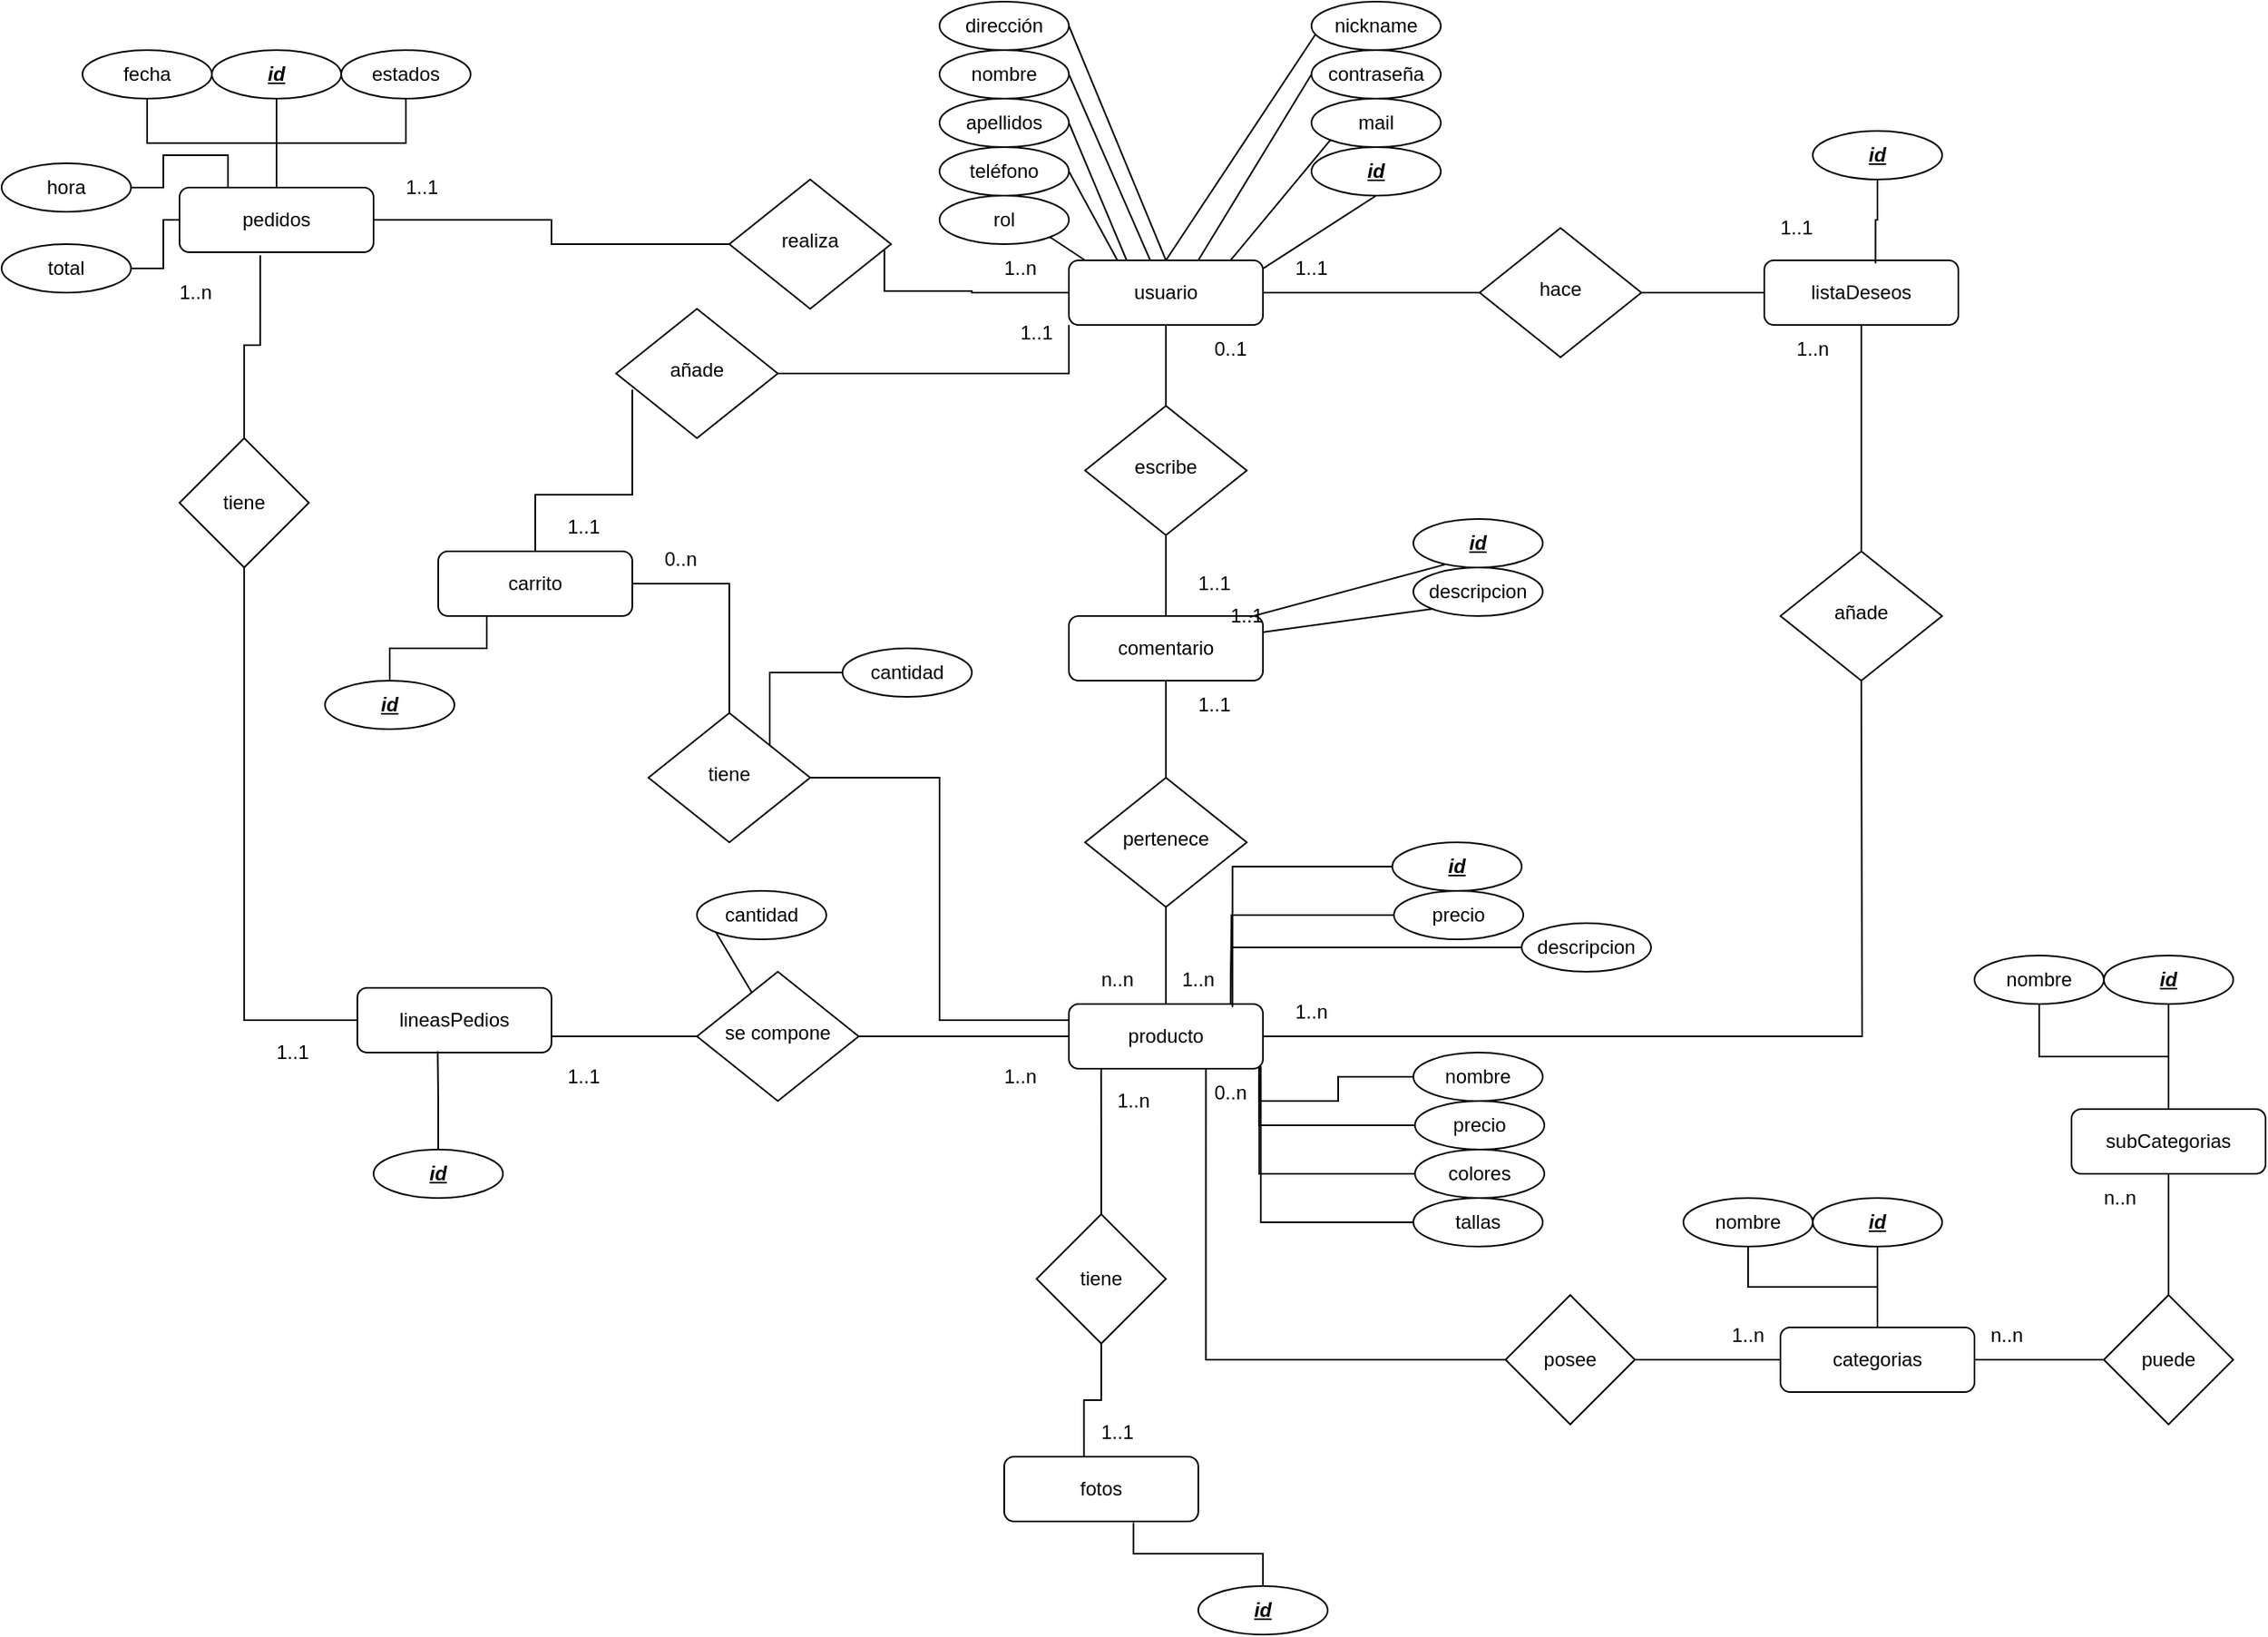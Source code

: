 <mxfile version="20.5.1" type="google"><diagram id="C5RBs43oDa-KdzZeNtuy" name="Page-1"><mxGraphModel grid="1" page="1" gridSize="10" guides="1" tooltips="1" connect="1" arrows="1" fold="1" pageScale="1" pageWidth="827" pageHeight="1169" math="0" shadow="0"><root><mxCell id="WIyWlLk6GJQsqaUBKTNV-0"/><mxCell id="WIyWlLk6GJQsqaUBKTNV-1" parent="WIyWlLk6GJQsqaUBKTNV-0"/><mxCell id="WIyWlLk6GJQsqaUBKTNV-2" value="" style="rounded=0;html=1;jettySize=auto;orthogonalLoop=1;fontSize=11;endArrow=none;endFill=0;endSize=8;strokeWidth=1;shadow=0;labelBackgroundColor=none;edgeStyle=orthogonalEdgeStyle;" edge="1" parent="WIyWlLk6GJQsqaUBKTNV-1" source="WIyWlLk6GJQsqaUBKTNV-3" target="WIyWlLk6GJQsqaUBKTNV-6"><mxGeometry relative="1" as="geometry"/></mxCell><mxCell id="9DRatEsN2SM0VxckaxSw-26" style="edgeStyle=orthogonalEdgeStyle;rounded=0;orthogonalLoop=1;jettySize=auto;html=1;entryX=0.959;entryY=0.486;entryDx=0;entryDy=0;entryPerimeter=0;endArrow=none;endFill=0;" edge="1" parent="WIyWlLk6GJQsqaUBKTNV-1" source="WIyWlLk6GJQsqaUBKTNV-3" target="9DRatEsN2SM0VxckaxSw-24"><mxGeometry relative="1" as="geometry"><Array as="points"><mxPoint x="100" y="100"/><mxPoint x="100" y="99"/></Array></mxGeometry></mxCell><mxCell id="9DRatEsN2SM0VxckaxSw-28" style="edgeStyle=orthogonalEdgeStyle;rounded=0;orthogonalLoop=1;jettySize=auto;html=1;entryX=0;entryY=0.5;entryDx=0;entryDy=0;endArrow=none;endFill=0;" edge="1" parent="WIyWlLk6GJQsqaUBKTNV-1" source="WIyWlLk6GJQsqaUBKTNV-3" target="9DRatEsN2SM0VxckaxSw-27"><mxGeometry relative="1" as="geometry"/></mxCell><mxCell id="WIyWlLk6GJQsqaUBKTNV-3" value="usuario" style="rounded=1;whiteSpace=wrap;html=1;fontSize=12;glass=0;strokeWidth=1;shadow=0;" vertex="1" parent="WIyWlLk6GJQsqaUBKTNV-1"><mxGeometry x="160" y="80" width="120" height="40" as="geometry"/></mxCell><mxCell id="WIyWlLk6GJQsqaUBKTNV-5" value="" style="edgeStyle=orthogonalEdgeStyle;rounded=0;html=1;jettySize=auto;orthogonalLoop=1;fontSize=11;endArrow=none;endFill=0;endSize=8;strokeWidth=1;shadow=0;labelBackgroundColor=none;" edge="1" parent="WIyWlLk6GJQsqaUBKTNV-1" source="WIyWlLk6GJQsqaUBKTNV-6" target="WIyWlLk6GJQsqaUBKTNV-7"><mxGeometry y="10" relative="1" as="geometry"><mxPoint as="offset"/></mxGeometry></mxCell><mxCell id="WIyWlLk6GJQsqaUBKTNV-6" value="escribe" style="rhombus;whiteSpace=wrap;html=1;shadow=0;fontFamily=Helvetica;fontSize=12;align=center;strokeWidth=1;spacing=6;spacingTop=-4;" vertex="1" parent="WIyWlLk6GJQsqaUBKTNV-1"><mxGeometry x="170" y="170" width="100" height="80" as="geometry"/></mxCell><mxCell id="WIyWlLk6GJQsqaUBKTNV-7" value="comentario" style="rounded=1;whiteSpace=wrap;html=1;fontSize=12;glass=0;strokeWidth=1;shadow=0;" vertex="1" parent="WIyWlLk6GJQsqaUBKTNV-1"><mxGeometry x="160" y="300" width="120" height="40" as="geometry"/></mxCell><mxCell id="9DRatEsN2SM0VxckaxSw-39" style="edgeStyle=orthogonalEdgeStyle;rounded=0;orthogonalLoop=1;jettySize=auto;html=1;endArrow=none;endFill=0;" edge="1" parent="WIyWlLk6GJQsqaUBKTNV-1" source="WIyWlLk6GJQsqaUBKTNV-11"><mxGeometry relative="1" as="geometry"><mxPoint x="650" y="340" as="targetPoint"/></mxGeometry></mxCell><mxCell id="WIyWlLk6GJQsqaUBKTNV-11" value="producto" style="rounded=1;whiteSpace=wrap;html=1;fontSize=12;glass=0;strokeWidth=1;shadow=0;" vertex="1" parent="WIyWlLk6GJQsqaUBKTNV-1"><mxGeometry x="160" y="540" width="120" height="40" as="geometry"/></mxCell><mxCell id="9DRatEsN2SM0VxckaxSw-0" value="nombre" style="ellipse;whiteSpace=wrap;html=1;" vertex="1" parent="WIyWlLk6GJQsqaUBKTNV-1"><mxGeometry x="80" y="-50" width="80" height="30" as="geometry"/></mxCell><mxCell id="9DRatEsN2SM0VxckaxSw-1" value="teléfono&lt;span style=&quot;color: rgba(0, 0, 0, 0); font-family: monospace; font-size: 0px; text-align: start;&quot;&gt;%3CmxGraphModel%3E%3Croot%3E%3CmxCell%20id%3D%220%22%2F%3E%3CmxCell%20id%3D%221%22%20parent%3D%220%22%2F%3E%3CmxCell%20id%3D%222%22%20value%3D%22nombre%22%20style%3D%22ellipse%3BwhiteSpace%3Dwrap%3Bhtml%3D1%3B%22%20vertex%3D%221%22%20parent%3D%221%22%3E%3CmxGeometry%20x%3D%22310%22%20y%3D%2240%22%20width%3D%2280%22%20height%3D%2230%22%20as%3D%22geometry%22%2F%3E%3C%2FmxCell%3E%3C%2Froot%3E%3C%2FmxGraphModel%3E&lt;/span&gt;" style="ellipse;whiteSpace=wrap;html=1;" vertex="1" parent="WIyWlLk6GJQsqaUBKTNV-1"><mxGeometry x="80" y="10" width="80" height="30" as="geometry"/></mxCell><mxCell id="9DRatEsN2SM0VxckaxSw-2" value="dirección" style="ellipse;whiteSpace=wrap;html=1;" vertex="1" parent="WIyWlLk6GJQsqaUBKTNV-1"><mxGeometry x="80" y="-80" width="80" height="30" as="geometry"/></mxCell><mxCell id="9DRatEsN2SM0VxckaxSw-3" value="mail" style="ellipse;whiteSpace=wrap;html=1;" vertex="1" parent="WIyWlLk6GJQsqaUBKTNV-1"><mxGeometry x="310" y="-20" width="80" height="30" as="geometry"/></mxCell><mxCell id="9DRatEsN2SM0VxckaxSw-4" value="contraseña" style="ellipse;whiteSpace=wrap;html=1;" vertex="1" parent="WIyWlLk6GJQsqaUBKTNV-1"><mxGeometry x="310" y="-50" width="80" height="30" as="geometry"/></mxCell><mxCell id="9DRatEsN2SM0VxckaxSw-5" value="nickname" style="ellipse;whiteSpace=wrap;html=1;" vertex="1" parent="WIyWlLk6GJQsqaUBKTNV-1"><mxGeometry x="310" y="-80" width="80" height="30" as="geometry"/></mxCell><mxCell id="9DRatEsN2SM0VxckaxSw-6" value="apellidos" style="ellipse;whiteSpace=wrap;html=1;" vertex="1" parent="WIyWlLk6GJQsqaUBKTNV-1"><mxGeometry x="80" y="-20" width="80" height="30" as="geometry"/></mxCell><mxCell id="9DRatEsN2SM0VxckaxSw-8" value="" style="endArrow=none;html=1;rounded=0;exitX=0.5;exitY=0;exitDx=0;exitDy=0;entryX=0.031;entryY=0.675;entryDx=0;entryDy=0;entryPerimeter=0;" edge="1" parent="WIyWlLk6GJQsqaUBKTNV-1" source="WIyWlLk6GJQsqaUBKTNV-3" target="9DRatEsN2SM0VxckaxSw-5"><mxGeometry width="50" height="50" relative="1" as="geometry"><mxPoint x="390" y="50" as="sourcePoint"/><mxPoint x="440" as="targetPoint"/></mxGeometry></mxCell><mxCell id="9DRatEsN2SM0VxckaxSw-9" value="" style="endArrow=none;html=1;rounded=0;entryX=0;entryY=0.5;entryDx=0;entryDy=0;" edge="1" parent="WIyWlLk6GJQsqaUBKTNV-1" target="9DRatEsN2SM0VxckaxSw-4"><mxGeometry width="50" height="50" relative="1" as="geometry"><mxPoint x="240" y="80" as="sourcePoint"/><mxPoint x="230" y="-60" as="targetPoint"/></mxGeometry></mxCell><mxCell id="9DRatEsN2SM0VxckaxSw-10" value="" style="endArrow=none;html=1;rounded=0;entryX=0;entryY=1;entryDx=0;entryDy=0;exitX=0.833;exitY=0;exitDx=0;exitDy=0;exitPerimeter=0;" edge="1" parent="WIyWlLk6GJQsqaUBKTNV-1" source="WIyWlLk6GJQsqaUBKTNV-3" target="9DRatEsN2SM0VxckaxSw-3"><mxGeometry width="50" height="50" relative="1" as="geometry"><mxPoint x="320" y="80" as="sourcePoint"/><mxPoint x="320.48" y="-19.42" as="targetPoint"/></mxGeometry></mxCell><mxCell id="9DRatEsN2SM0VxckaxSw-11" value="" style="endArrow=none;html=1;rounded=0;exitX=0.5;exitY=0;exitDx=0;exitDy=0;entryX=1;entryY=0.5;entryDx=0;entryDy=0;" edge="1" parent="WIyWlLk6GJQsqaUBKTNV-1" source="WIyWlLk6GJQsqaUBKTNV-3" target="9DRatEsN2SM0VxckaxSw-2"><mxGeometry width="50" height="50" relative="1" as="geometry"><mxPoint x="390" y="50" as="sourcePoint"/><mxPoint x="200" y="-60" as="targetPoint"/></mxGeometry></mxCell><mxCell id="9DRatEsN2SM0VxckaxSw-12" value="" style="endArrow=none;html=1;rounded=0;exitX=0.42;exitY=0.006;exitDx=0;exitDy=0;exitPerimeter=0;entryX=1;entryY=0.5;entryDx=0;entryDy=0;" edge="1" parent="WIyWlLk6GJQsqaUBKTNV-1" source="WIyWlLk6GJQsqaUBKTNV-3" target="9DRatEsN2SM0VxckaxSw-0"><mxGeometry width="50" height="50" relative="1" as="geometry"><mxPoint x="390" y="50" as="sourcePoint"/><mxPoint x="200" y="-10" as="targetPoint"/></mxGeometry></mxCell><mxCell id="9DRatEsN2SM0VxckaxSw-13" value="" style="endArrow=none;html=1;rounded=0;entryX=1;entryY=0.5;entryDx=0;entryDy=0;exitX=0.298;exitY=0.003;exitDx=0;exitDy=0;exitPerimeter=0;" edge="1" parent="WIyWlLk6GJQsqaUBKTNV-1" source="WIyWlLk6GJQsqaUBKTNV-3" target="9DRatEsN2SM0VxckaxSw-6"><mxGeometry width="50" height="50" relative="1" as="geometry"><mxPoint x="190" y="80" as="sourcePoint"/><mxPoint x="440" as="targetPoint"/></mxGeometry></mxCell><mxCell id="9DRatEsN2SM0VxckaxSw-14" value="" style="endArrow=none;html=1;rounded=0;exitX=0.25;exitY=0;exitDx=0;exitDy=0;entryX=1;entryY=0.5;entryDx=0;entryDy=0;" edge="1" parent="WIyWlLk6GJQsqaUBKTNV-1" source="WIyWlLk6GJQsqaUBKTNV-3" target="9DRatEsN2SM0VxckaxSw-1"><mxGeometry width="50" height="50" relative="1" as="geometry"><mxPoint x="390" y="50" as="sourcePoint"/><mxPoint x="440" as="targetPoint"/></mxGeometry></mxCell><mxCell id="9DRatEsN2SM0VxckaxSw-15" value="&lt;b&gt;&lt;i&gt;&lt;u&gt;id&lt;/u&gt;&lt;/i&gt;&lt;/b&gt;" style="ellipse;whiteSpace=wrap;html=1;" vertex="1" parent="WIyWlLk6GJQsqaUBKTNV-1"><mxGeometry x="310" y="10" width="80" height="30" as="geometry"/></mxCell><mxCell id="9DRatEsN2SM0VxckaxSw-16" value="rol" style="ellipse;whiteSpace=wrap;html=1;" vertex="1" parent="WIyWlLk6GJQsqaUBKTNV-1"><mxGeometry x="80" y="40" width="80" height="30" as="geometry"/></mxCell><mxCell id="9DRatEsN2SM0VxckaxSw-17" value="" style="endArrow=none;html=1;rounded=0;entryX=0.5;entryY=1;entryDx=0;entryDy=0;exitX=1.001;exitY=0.127;exitDx=0;exitDy=0;exitPerimeter=0;" edge="1" parent="WIyWlLk6GJQsqaUBKTNV-1" source="WIyWlLk6GJQsqaUBKTNV-3" target="9DRatEsN2SM0VxckaxSw-15"><mxGeometry width="50" height="50" relative="1" as="geometry"><mxPoint x="320" y="150" as="sourcePoint"/><mxPoint x="370" y="100" as="targetPoint"/></mxGeometry></mxCell><mxCell id="9DRatEsN2SM0VxckaxSw-18" value="" style="endArrow=none;html=1;rounded=0;entryX=1;entryY=1;entryDx=0;entryDy=0;" edge="1" parent="WIyWlLk6GJQsqaUBKTNV-1" target="9DRatEsN2SM0VxckaxSw-16"><mxGeometry width="50" height="50" relative="1" as="geometry"><mxPoint x="170" y="80" as="sourcePoint"/><mxPoint x="370" y="100" as="targetPoint"/></mxGeometry></mxCell><mxCell id="9DRatEsN2SM0VxckaxSw-20" value="&lt;b&gt;&lt;i&gt;&lt;u&gt;id&lt;/u&gt;&lt;/i&gt;&lt;/b&gt;" style="ellipse;whiteSpace=wrap;html=1;" vertex="1" parent="WIyWlLk6GJQsqaUBKTNV-1"><mxGeometry x="373" y="240" width="80" height="30" as="geometry"/></mxCell><mxCell id="9DRatEsN2SM0VxckaxSw-21" value="" style="endArrow=none;html=1;rounded=0;entryX=0.243;entryY=0.939;entryDx=0;entryDy=0;entryPerimeter=0;exitX=0.932;exitY=0.015;exitDx=0;exitDy=0;exitPerimeter=0;" edge="1" parent="WIyWlLk6GJQsqaUBKTNV-1" source="WIyWlLk6GJQsqaUBKTNV-7" target="9DRatEsN2SM0VxckaxSw-20"><mxGeometry width="50" height="50" relative="1" as="geometry"><mxPoint x="440" y="170" as="sourcePoint"/><mxPoint x="360" y="50.0" as="targetPoint"/></mxGeometry></mxCell><mxCell id="9DRatEsN2SM0VxckaxSw-22" value="descripcion" style="ellipse;whiteSpace=wrap;html=1;" vertex="1" parent="WIyWlLk6GJQsqaUBKTNV-1"><mxGeometry x="373" y="270" width="80" height="30" as="geometry"/></mxCell><mxCell id="9DRatEsN2SM0VxckaxSw-23" value="" style="endArrow=none;html=1;rounded=0;entryX=0;entryY=1;entryDx=0;entryDy=0;exitX=1;exitY=0.25;exitDx=0;exitDy=0;" edge="1" parent="WIyWlLk6GJQsqaUBKTNV-1" source="WIyWlLk6GJQsqaUBKTNV-7" target="9DRatEsN2SM0VxckaxSw-22"><mxGeometry width="50" height="50" relative="1" as="geometry"><mxPoint x="443.88" y="201.28" as="sourcePoint"/><mxPoint x="529.44" y="148.17" as="targetPoint"/></mxGeometry></mxCell><mxCell id="9DRatEsN2SM0VxckaxSw-32" style="edgeStyle=orthogonalEdgeStyle;rounded=0;orthogonalLoop=1;jettySize=auto;html=1;endArrow=none;endFill=0;" edge="1" parent="WIyWlLk6GJQsqaUBKTNV-1" source="9DRatEsN2SM0VxckaxSw-24" target="9DRatEsN2SM0VxckaxSw-31"><mxGeometry relative="1" as="geometry"/></mxCell><mxCell id="9DRatEsN2SM0VxckaxSw-24" value="realiza" style="rhombus;whiteSpace=wrap;html=1;shadow=0;fontFamily=Helvetica;fontSize=12;align=center;strokeWidth=1;spacing=6;spacingTop=-4;" vertex="1" parent="WIyWlLk6GJQsqaUBKTNV-1"><mxGeometry x="-50" y="30" width="100" height="80" as="geometry"/></mxCell><mxCell id="9DRatEsN2SM0VxckaxSw-27" value="hace" style="rhombus;whiteSpace=wrap;html=1;shadow=0;fontFamily=Helvetica;fontSize=12;align=center;strokeWidth=1;spacing=6;spacingTop=-4;" vertex="1" parent="WIyWlLk6GJQsqaUBKTNV-1"><mxGeometry x="414" y="60" width="100" height="80" as="geometry"/></mxCell><mxCell id="9DRatEsN2SM0VxckaxSw-30" style="edgeStyle=orthogonalEdgeStyle;rounded=0;orthogonalLoop=1;jettySize=auto;html=1;entryX=1;entryY=0.5;entryDx=0;entryDy=0;endArrow=none;endFill=0;" edge="1" parent="WIyWlLk6GJQsqaUBKTNV-1" source="9DRatEsN2SM0VxckaxSw-29" target="9DRatEsN2SM0VxckaxSw-27"><mxGeometry relative="1" as="geometry"/></mxCell><mxCell id="9DRatEsN2SM0VxckaxSw-29" value="listaDeseos" style="rounded=1;whiteSpace=wrap;html=1;fontSize=12;glass=0;strokeWidth=1;shadow=0;" vertex="1" parent="WIyWlLk6GJQsqaUBKTNV-1"><mxGeometry x="590" y="80" width="120" height="40" as="geometry"/></mxCell><mxCell id="9DRatEsN2SM0VxckaxSw-31" value="pedidos" style="rounded=1;whiteSpace=wrap;html=1;fontSize=12;glass=0;strokeWidth=1;shadow=0;" vertex="1" parent="WIyWlLk6GJQsqaUBKTNV-1"><mxGeometry x="-390" y="35" width="120" height="40" as="geometry"/></mxCell><mxCell id="9DRatEsN2SM0VxckaxSw-35" style="edgeStyle=orthogonalEdgeStyle;rounded=0;orthogonalLoop=1;jettySize=auto;html=1;endArrow=none;endFill=0;" edge="1" parent="WIyWlLk6GJQsqaUBKTNV-1" source="9DRatEsN2SM0VxckaxSw-33" target="9DRatEsN2SM0VxckaxSw-36"><mxGeometry relative="1" as="geometry"><mxPoint x="-220" y="330.0" as="targetPoint"/></mxGeometry></mxCell><mxCell id="9DRatEsN2SM0VxckaxSw-43" style="edgeStyle=orthogonalEdgeStyle;rounded=0;orthogonalLoop=1;jettySize=auto;html=1;endArrow=none;endFill=0;" edge="1" parent="WIyWlLk6GJQsqaUBKTNV-1"><mxGeometry relative="1" as="geometry"><mxPoint x="-160" y="560" as="sourcePoint"/><mxPoint x="-40" y="560" as="targetPoint"/></mxGeometry></mxCell><mxCell id="9DRatEsN2SM0VxckaxSw-33" value="lineasPedios" style="rounded=1;whiteSpace=wrap;html=1;fontSize=12;glass=0;strokeWidth=1;shadow=0;" vertex="1" parent="WIyWlLk6GJQsqaUBKTNV-1"><mxGeometry x="-280" y="530" width="120" height="40" as="geometry"/></mxCell><mxCell id="9DRatEsN2SM0VxckaxSw-37" style="edgeStyle=orthogonalEdgeStyle;rounded=0;orthogonalLoop=1;jettySize=auto;html=1;entryX=0.416;entryY=1.047;entryDx=0;entryDy=0;entryPerimeter=0;endArrow=none;endFill=0;" edge="1" parent="WIyWlLk6GJQsqaUBKTNV-1" source="9DRatEsN2SM0VxckaxSw-36" target="9DRatEsN2SM0VxckaxSw-31"><mxGeometry relative="1" as="geometry"/></mxCell><mxCell id="9DRatEsN2SM0VxckaxSw-36" value="tiene" style="rhombus;whiteSpace=wrap;html=1;" vertex="1" parent="WIyWlLk6GJQsqaUBKTNV-1"><mxGeometry x="-390" y="190" width="80" height="80" as="geometry"/></mxCell><mxCell id="9DRatEsN2SM0VxckaxSw-41" style="edgeStyle=orthogonalEdgeStyle;rounded=0;orthogonalLoop=1;jettySize=auto;html=1;entryX=0.5;entryY=1;entryDx=0;entryDy=0;endArrow=none;endFill=0;" edge="1" parent="WIyWlLk6GJQsqaUBKTNV-1" source="9DRatEsN2SM0VxckaxSw-40" target="9DRatEsN2SM0VxckaxSw-29"><mxGeometry relative="1" as="geometry"/></mxCell><mxCell id="9DRatEsN2SM0VxckaxSw-40" value="añade" style="rhombus;whiteSpace=wrap;html=1;shadow=0;fontFamily=Helvetica;fontSize=12;align=center;strokeWidth=1;spacing=6;spacingTop=-4;" vertex="1" parent="WIyWlLk6GJQsqaUBKTNV-1"><mxGeometry x="600" y="260" width="100" height="80" as="geometry"/></mxCell><mxCell id="9DRatEsN2SM0VxckaxSw-45" style="edgeStyle=orthogonalEdgeStyle;rounded=0;orthogonalLoop=1;jettySize=auto;html=1;entryX=0;entryY=0.5;entryDx=0;entryDy=0;endArrow=none;endFill=0;" edge="1" parent="WIyWlLk6GJQsqaUBKTNV-1" source="9DRatEsN2SM0VxckaxSw-44" target="WIyWlLk6GJQsqaUBKTNV-11"><mxGeometry relative="1" as="geometry"/></mxCell><mxCell id="9DRatEsN2SM0VxckaxSw-44" value="se compone" style="rhombus;whiteSpace=wrap;html=1;shadow=0;fontFamily=Helvetica;fontSize=12;align=center;strokeWidth=1;spacing=6;spacingTop=-4;" vertex="1" parent="WIyWlLk6GJQsqaUBKTNV-1"><mxGeometry x="-70" y="520" width="100" height="80" as="geometry"/></mxCell><mxCell id="9DRatEsN2SM0VxckaxSw-48" value="cantidad" style="ellipse;whiteSpace=wrap;html=1;" vertex="1" parent="WIyWlLk6GJQsqaUBKTNV-1"><mxGeometry x="-70" y="470" width="80" height="30" as="geometry"/></mxCell><mxCell id="9DRatEsN2SM0VxckaxSw-49" value="" style="endArrow=none;html=1;rounded=0;entryX=0;entryY=1;entryDx=0;entryDy=0;" edge="1" parent="WIyWlLk6GJQsqaUBKTNV-1" source="9DRatEsN2SM0VxckaxSw-44" target="9DRatEsN2SM0VxckaxSw-48"><mxGeometry width="50" height="50" relative="1" as="geometry"><mxPoint x="230.0" y="90" as="sourcePoint"/><mxPoint x="322.48" y="-49.75" as="targetPoint"/></mxGeometry></mxCell><mxCell id="9DRatEsN2SM0VxckaxSw-50" value="fotos" style="rounded=1;whiteSpace=wrap;html=1;fontSize=12;glass=0;strokeWidth=1;shadow=0;" vertex="1" parent="WIyWlLk6GJQsqaUBKTNV-1"><mxGeometry x="120" y="820" width="120" height="40" as="geometry"/></mxCell><mxCell id="9DRatEsN2SM0VxckaxSw-52" style="edgeStyle=orthogonalEdgeStyle;rounded=0;orthogonalLoop=1;jettySize=auto;html=1;entryX=0.166;entryY=1;entryDx=0;entryDy=0;entryPerimeter=0;endArrow=none;endFill=0;" edge="1" parent="WIyWlLk6GJQsqaUBKTNV-1" source="9DRatEsN2SM0VxckaxSw-51" target="WIyWlLk6GJQsqaUBKTNV-11"><mxGeometry relative="1" as="geometry"/></mxCell><mxCell id="9DRatEsN2SM0VxckaxSw-53" style="edgeStyle=orthogonalEdgeStyle;rounded=0;orthogonalLoop=1;jettySize=auto;html=1;entryX=0.411;entryY=0.003;entryDx=0;entryDy=0;entryPerimeter=0;endArrow=none;endFill=0;" edge="1" parent="WIyWlLk6GJQsqaUBKTNV-1" source="9DRatEsN2SM0VxckaxSw-51" target="9DRatEsN2SM0VxckaxSw-50"><mxGeometry relative="1" as="geometry"/></mxCell><mxCell id="9DRatEsN2SM0VxckaxSw-51" value="tiene" style="rhombus;whiteSpace=wrap;html=1;" vertex="1" parent="WIyWlLk6GJQsqaUBKTNV-1"><mxGeometry x="140" y="670" width="80" height="80" as="geometry"/></mxCell><mxCell id="9DRatEsN2SM0VxckaxSw-88" style="edgeStyle=orthogonalEdgeStyle;rounded=0;orthogonalLoop=1;jettySize=auto;html=1;entryX=0.981;entryY=0.979;entryDx=0;entryDy=0;endArrow=none;endFill=0;entryPerimeter=0;" edge="1" parent="WIyWlLk6GJQsqaUBKTNV-1" source="9DRatEsN2SM0VxckaxSw-56" target="WIyWlLk6GJQsqaUBKTNV-11"><mxGeometry relative="1" as="geometry"/></mxCell><mxCell id="9DRatEsN2SM0VxckaxSw-56" value="nombre" style="ellipse;whiteSpace=wrap;html=1;" vertex="1" parent="WIyWlLk6GJQsqaUBKTNV-1"><mxGeometry x="373" y="570" width="80" height="30" as="geometry"/></mxCell><mxCell id="9DRatEsN2SM0VxckaxSw-90" style="edgeStyle=orthogonalEdgeStyle;rounded=0;orthogonalLoop=1;jettySize=auto;html=1;endArrow=none;endFill=0;entryX=0.981;entryY=0.979;entryDx=0;entryDy=0;entryPerimeter=0;" edge="1" parent="WIyWlLk6GJQsqaUBKTNV-1" source="9DRatEsN2SM0VxckaxSw-57" target="WIyWlLk6GJQsqaUBKTNV-11"><mxGeometry relative="1" as="geometry"><mxPoint x="260" y="580" as="targetPoint"/></mxGeometry></mxCell><mxCell id="9DRatEsN2SM0VxckaxSw-57" value="precio" style="ellipse;whiteSpace=wrap;html=1;" vertex="1" parent="WIyWlLk6GJQsqaUBKTNV-1"><mxGeometry x="374" y="600" width="80" height="30" as="geometry"/></mxCell><mxCell id="9DRatEsN2SM0VxckaxSw-85" style="edgeStyle=orthogonalEdgeStyle;rounded=0;orthogonalLoop=1;jettySize=auto;html=1;entryX=0.843;entryY=0.047;entryDx=0;entryDy=0;entryPerimeter=0;endArrow=none;endFill=0;" edge="1" parent="WIyWlLk6GJQsqaUBKTNV-1" source="9DRatEsN2SM0VxckaxSw-59" target="WIyWlLk6GJQsqaUBKTNV-11"><mxGeometry relative="1" as="geometry"/></mxCell><mxCell id="9DRatEsN2SM0VxckaxSw-59" value="&lt;b&gt;&lt;i&gt;&lt;u&gt;id&lt;/u&gt;&lt;/i&gt;&lt;/b&gt;" style="ellipse;whiteSpace=wrap;html=1;" vertex="1" parent="WIyWlLk6GJQsqaUBKTNV-1"><mxGeometry x="360" y="440" width="80" height="30" as="geometry"/></mxCell><mxCell id="9DRatEsN2SM0VxckaxSw-87" style="edgeStyle=orthogonalEdgeStyle;rounded=0;orthogonalLoop=1;jettySize=auto;html=1;endArrow=none;endFill=0;" edge="1" parent="WIyWlLk6GJQsqaUBKTNV-1" source="9DRatEsN2SM0VxckaxSw-60"><mxGeometry relative="1" as="geometry"><mxPoint x="260" y="540" as="targetPoint"/></mxGeometry></mxCell><mxCell id="9DRatEsN2SM0VxckaxSw-60" value="precio" style="ellipse;whiteSpace=wrap;html=1;" vertex="1" parent="WIyWlLk6GJQsqaUBKTNV-1"><mxGeometry x="361" y="470" width="80" height="30" as="geometry"/></mxCell><mxCell id="9DRatEsN2SM0VxckaxSw-65" style="edgeStyle=orthogonalEdgeStyle;rounded=0;orthogonalLoop=1;jettySize=auto;html=1;endArrow=none;endFill=0;" edge="1" parent="WIyWlLk6GJQsqaUBKTNV-1" source="9DRatEsN2SM0VxckaxSw-63"><mxGeometry relative="1" as="geometry"><mxPoint x="219.941" y="379.953" as="targetPoint"/></mxGeometry></mxCell><mxCell id="9DRatEsN2SM0VxckaxSw-66" style="edgeStyle=orthogonalEdgeStyle;rounded=0;orthogonalLoop=1;jettySize=auto;html=1;entryX=0.5;entryY=1;entryDx=0;entryDy=0;endArrow=none;endFill=0;" edge="1" parent="WIyWlLk6GJQsqaUBKTNV-1" source="9DRatEsN2SM0VxckaxSw-63" target="WIyWlLk6GJQsqaUBKTNV-7"><mxGeometry relative="1" as="geometry"/></mxCell><mxCell id="9DRatEsN2SM0VxckaxSw-67" style="edgeStyle=orthogonalEdgeStyle;rounded=0;orthogonalLoop=1;jettySize=auto;html=1;entryX=0.5;entryY=0;entryDx=0;entryDy=0;endArrow=none;endFill=0;" edge="1" parent="WIyWlLk6GJQsqaUBKTNV-1" source="9DRatEsN2SM0VxckaxSw-63" target="WIyWlLk6GJQsqaUBKTNV-11"><mxGeometry relative="1" as="geometry"/></mxCell><mxCell id="9DRatEsN2SM0VxckaxSw-63" value="pertenece" style="rhombus;whiteSpace=wrap;html=1;shadow=0;fontFamily=Helvetica;fontSize=12;align=center;strokeWidth=1;spacing=6;spacingTop=-4;" vertex="1" parent="WIyWlLk6GJQsqaUBKTNV-1"><mxGeometry x="170" y="400" width="100" height="80" as="geometry"/></mxCell><mxCell id="9DRatEsN2SM0VxckaxSw-75" style="edgeStyle=orthogonalEdgeStyle;rounded=0;orthogonalLoop=1;jettySize=auto;html=1;endArrow=none;endFill=0;entryX=0.706;entryY=0.996;entryDx=0;entryDy=0;entryPerimeter=0;" edge="1" parent="WIyWlLk6GJQsqaUBKTNV-1" source="9DRatEsN2SM0VxckaxSw-72" target="WIyWlLk6GJQsqaUBKTNV-11"><mxGeometry relative="1" as="geometry"><mxPoint x="310" y="590" as="targetPoint"/></mxGeometry></mxCell><mxCell id="9DRatEsN2SM0VxckaxSw-76" style="edgeStyle=orthogonalEdgeStyle;rounded=0;orthogonalLoop=1;jettySize=auto;html=1;entryX=0;entryY=0.5;entryDx=0;entryDy=0;endArrow=none;endFill=0;" edge="1" parent="WIyWlLk6GJQsqaUBKTNV-1" source="9DRatEsN2SM0VxckaxSw-72" target="9DRatEsN2SM0VxckaxSw-74"><mxGeometry relative="1" as="geometry"/></mxCell><mxCell id="9DRatEsN2SM0VxckaxSw-72" value="posee" style="rhombus;whiteSpace=wrap;html=1;" vertex="1" parent="WIyWlLk6GJQsqaUBKTNV-1"><mxGeometry x="430" y="720" width="80" height="80" as="geometry"/></mxCell><mxCell id="9DRatEsN2SM0VxckaxSw-78" style="edgeStyle=orthogonalEdgeStyle;rounded=0;orthogonalLoop=1;jettySize=auto;html=1;endArrow=none;endFill=0;" edge="1" parent="WIyWlLk6GJQsqaUBKTNV-1" source="9DRatEsN2SM0VxckaxSw-74" target="9DRatEsN2SM0VxckaxSw-81"><mxGeometry relative="1" as="geometry"><mxPoint x="879.941" y="900" as="targetPoint"/></mxGeometry></mxCell><mxCell id="9DRatEsN2SM0VxckaxSw-74" value="categorias" style="rounded=1;whiteSpace=wrap;html=1;fontSize=12;glass=0;strokeWidth=1;shadow=0;" vertex="1" parent="WIyWlLk6GJQsqaUBKTNV-1"><mxGeometry x="600" y="740" width="120" height="40" as="geometry"/></mxCell><mxCell id="9DRatEsN2SM0VxckaxSw-84" style="edgeStyle=orthogonalEdgeStyle;rounded=0;orthogonalLoop=1;jettySize=auto;html=1;endArrow=none;endFill=0;" edge="1" parent="WIyWlLk6GJQsqaUBKTNV-1" source="9DRatEsN2SM0VxckaxSw-81" target="9DRatEsN2SM0VxckaxSw-83"><mxGeometry relative="1" as="geometry"/></mxCell><mxCell id="9DRatEsN2SM0VxckaxSw-81" value="puede" style="rhombus;whiteSpace=wrap;html=1;" vertex="1" parent="WIyWlLk6GJQsqaUBKTNV-1"><mxGeometry x="800" y="720" width="80" height="80" as="geometry"/></mxCell><mxCell id="9DRatEsN2SM0VxckaxSw-83" value="subCategorias" style="rounded=1;whiteSpace=wrap;html=1;fontSize=12;glass=0;strokeWidth=1;shadow=0;" vertex="1" parent="WIyWlLk6GJQsqaUBKTNV-1"><mxGeometry x="780" y="605" width="120" height="40" as="geometry"/></mxCell><mxCell id="9DRatEsN2SM0VxckaxSw-92" style="edgeStyle=orthogonalEdgeStyle;rounded=0;orthogonalLoop=1;jettySize=auto;html=1;endArrow=none;endFill=0;entryX=0.981;entryY=0.974;entryDx=0;entryDy=0;entryPerimeter=0;" edge="1" parent="WIyWlLk6GJQsqaUBKTNV-1" source="9DRatEsN2SM0VxckaxSw-91" target="WIyWlLk6GJQsqaUBKTNV-11"><mxGeometry relative="1" as="geometry"><mxPoint x="280" y="580" as="targetPoint"/></mxGeometry></mxCell><mxCell id="9DRatEsN2SM0VxckaxSw-91" value="colores" style="ellipse;whiteSpace=wrap;html=1;" vertex="1" parent="WIyWlLk6GJQsqaUBKTNV-1"><mxGeometry x="374" y="630" width="80" height="30" as="geometry"/></mxCell><mxCell id="9DRatEsN2SM0VxckaxSw-96" style="edgeStyle=orthogonalEdgeStyle;rounded=0;orthogonalLoop=1;jettySize=auto;html=1;endArrow=none;endFill=0;entryX=0.989;entryY=0.964;entryDx=0;entryDy=0;entryPerimeter=0;" edge="1" parent="WIyWlLk6GJQsqaUBKTNV-1" source="9DRatEsN2SM0VxckaxSw-94" target="WIyWlLk6GJQsqaUBKTNV-11"><mxGeometry relative="1" as="geometry"><mxPoint x="280" y="580" as="targetPoint"/></mxGeometry></mxCell><mxCell id="9DRatEsN2SM0VxckaxSw-94" value="tallas" style="ellipse;whiteSpace=wrap;html=1;" vertex="1" parent="WIyWlLk6GJQsqaUBKTNV-1"><mxGeometry x="373" y="660" width="80" height="30" as="geometry"/></mxCell><mxCell id="9DRatEsN2SM0VxckaxSw-102" style="edgeStyle=orthogonalEdgeStyle;rounded=0;orthogonalLoop=1;jettySize=auto;html=1;endArrow=none;endFill=0;entryX=0.666;entryY=1.018;entryDx=0;entryDy=0;entryPerimeter=0;" edge="1" parent="WIyWlLk6GJQsqaUBKTNV-1" source="9DRatEsN2SM0VxckaxSw-97" target="9DRatEsN2SM0VxckaxSw-50"><mxGeometry relative="1" as="geometry"><mxPoint x="200.0" y="885" as="targetPoint"/></mxGeometry></mxCell><mxCell id="9DRatEsN2SM0VxckaxSw-97" value="&lt;b&gt;&lt;i&gt;&lt;u&gt;id&lt;/u&gt;&lt;/i&gt;&lt;/b&gt;" style="ellipse;whiteSpace=wrap;html=1;" vertex="1" parent="WIyWlLk6GJQsqaUBKTNV-1"><mxGeometry x="240" y="900" width="80" height="30" as="geometry"/></mxCell><mxCell id="9DRatEsN2SM0VxckaxSw-103" style="edgeStyle=orthogonalEdgeStyle;rounded=0;orthogonalLoop=1;jettySize=auto;html=1;entryX=0.5;entryY=0;entryDx=0;entryDy=0;endArrow=none;endFill=0;" edge="1" parent="WIyWlLk6GJQsqaUBKTNV-1" source="9DRatEsN2SM0VxckaxSw-98" target="9DRatEsN2SM0VxckaxSw-74"><mxGeometry relative="1" as="geometry"/></mxCell><mxCell id="9DRatEsN2SM0VxckaxSw-98" value="&lt;b&gt;&lt;i&gt;&lt;u&gt;id&lt;/u&gt;&lt;/i&gt;&lt;/b&gt;" style="ellipse;whiteSpace=wrap;html=1;" vertex="1" parent="WIyWlLk6GJQsqaUBKTNV-1"><mxGeometry x="620" y="660" width="80" height="30" as="geometry"/></mxCell><mxCell id="9DRatEsN2SM0VxckaxSw-104" style="edgeStyle=orthogonalEdgeStyle;rounded=0;orthogonalLoop=1;jettySize=auto;html=1;entryX=0.5;entryY=0;entryDx=0;entryDy=0;endArrow=none;endFill=0;" edge="1" parent="WIyWlLk6GJQsqaUBKTNV-1" source="9DRatEsN2SM0VxckaxSw-99" target="9DRatEsN2SM0VxckaxSw-83"><mxGeometry relative="1" as="geometry"/></mxCell><mxCell id="9DRatEsN2SM0VxckaxSw-99" value="&lt;b&gt;&lt;i&gt;&lt;u&gt;id&lt;/u&gt;&lt;/i&gt;&lt;/b&gt;" style="ellipse;whiteSpace=wrap;html=1;" vertex="1" parent="WIyWlLk6GJQsqaUBKTNV-1"><mxGeometry x="800" y="510" width="80" height="30" as="geometry"/></mxCell><mxCell id="9DRatEsN2SM0VxckaxSw-105" style="edgeStyle=orthogonalEdgeStyle;rounded=0;orthogonalLoop=1;jettySize=auto;html=1;entryX=0.5;entryY=0;entryDx=0;entryDy=0;endArrow=none;endFill=0;" edge="1" parent="WIyWlLk6GJQsqaUBKTNV-1" source="9DRatEsN2SM0VxckaxSw-100" target="9DRatEsN2SM0VxckaxSw-31"><mxGeometry relative="1" as="geometry"/></mxCell><mxCell id="9DRatEsN2SM0VxckaxSw-100" value="&lt;b&gt;&lt;i&gt;&lt;u&gt;id&lt;/u&gt;&lt;/i&gt;&lt;/b&gt;" style="ellipse;whiteSpace=wrap;html=1;" vertex="1" parent="WIyWlLk6GJQsqaUBKTNV-1"><mxGeometry x="-370" y="-50" width="80" height="30" as="geometry"/></mxCell><mxCell id="9DRatEsN2SM0VxckaxSw-110" style="edgeStyle=orthogonalEdgeStyle;rounded=0;orthogonalLoop=1;jettySize=auto;html=1;endArrow=none;endFill=0;" edge="1" parent="WIyWlLk6GJQsqaUBKTNV-1" source="9DRatEsN2SM0VxckaxSw-108"><mxGeometry relative="1" as="geometry"><mxPoint x="260" y="540" as="targetPoint"/></mxGeometry></mxCell><mxCell id="9DRatEsN2SM0VxckaxSw-108" value="descripcion" style="ellipse;whiteSpace=wrap;html=1;" vertex="1" parent="WIyWlLk6GJQsqaUBKTNV-1"><mxGeometry x="440" y="490" width="80" height="30" as="geometry"/></mxCell><mxCell id="9DRatEsN2SM0VxckaxSw-112" style="edgeStyle=orthogonalEdgeStyle;rounded=0;orthogonalLoop=1;jettySize=auto;html=1;endArrow=none;endFill=0;" edge="1" parent="WIyWlLk6GJQsqaUBKTNV-1" source="9DRatEsN2SM0VxckaxSw-111" target="9DRatEsN2SM0VxckaxSw-74"><mxGeometry relative="1" as="geometry"/></mxCell><mxCell id="9DRatEsN2SM0VxckaxSw-111" value="nombre" style="ellipse;whiteSpace=wrap;html=1;" vertex="1" parent="WIyWlLk6GJQsqaUBKTNV-1"><mxGeometry x="540" y="660" width="80" height="30" as="geometry"/></mxCell><mxCell id="9DRatEsN2SM0VxckaxSw-114" style="edgeStyle=orthogonalEdgeStyle;rounded=0;orthogonalLoop=1;jettySize=auto;html=1;endArrow=none;endFill=0;" edge="1" parent="WIyWlLk6GJQsqaUBKTNV-1" source="9DRatEsN2SM0VxckaxSw-113" target="9DRatEsN2SM0VxckaxSw-83"><mxGeometry relative="1" as="geometry"/></mxCell><mxCell id="9DRatEsN2SM0VxckaxSw-113" value="nombre" style="ellipse;whiteSpace=wrap;html=1;" vertex="1" parent="WIyWlLk6GJQsqaUBKTNV-1"><mxGeometry x="720" y="510" width="80" height="30" as="geometry"/></mxCell><mxCell id="9DRatEsN2SM0VxckaxSw-117" style="edgeStyle=orthogonalEdgeStyle;rounded=0;orthogonalLoop=1;jettySize=auto;html=1;entryX=0.5;entryY=0;entryDx=0;entryDy=0;endArrow=none;endFill=0;" edge="1" parent="WIyWlLk6GJQsqaUBKTNV-1" source="9DRatEsN2SM0VxckaxSw-116" target="9DRatEsN2SM0VxckaxSw-31"><mxGeometry relative="1" as="geometry"/></mxCell><mxCell id="9DRatEsN2SM0VxckaxSw-116" value="fecha" style="ellipse;whiteSpace=wrap;html=1;" vertex="1" parent="WIyWlLk6GJQsqaUBKTNV-1"><mxGeometry x="-450" y="-50" width="80" height="30" as="geometry"/></mxCell><mxCell id="9DRatEsN2SM0VxckaxSw-120" style="edgeStyle=orthogonalEdgeStyle;rounded=0;orthogonalLoop=1;jettySize=auto;html=1;endArrow=none;endFill=0;entryX=0.25;entryY=0;entryDx=0;entryDy=0;" edge="1" parent="WIyWlLk6GJQsqaUBKTNV-1" source="9DRatEsN2SM0VxckaxSw-118" target="9DRatEsN2SM0VxckaxSw-31"><mxGeometry relative="1" as="geometry"><mxPoint x="-280" y="55" as="targetPoint"/></mxGeometry></mxCell><mxCell id="9DRatEsN2SM0VxckaxSw-118" value="hora" style="ellipse;whiteSpace=wrap;html=1;" vertex="1" parent="WIyWlLk6GJQsqaUBKTNV-1"><mxGeometry x="-500" y="20" width="80" height="30" as="geometry"/></mxCell><mxCell id="9DRatEsN2SM0VxckaxSw-122" style="edgeStyle=orthogonalEdgeStyle;rounded=0;orthogonalLoop=1;jettySize=auto;html=1;entryX=0.414;entryY=0.98;entryDx=0;entryDy=0;entryPerimeter=0;endArrow=none;endFill=0;" edge="1" parent="WIyWlLk6GJQsqaUBKTNV-1" source="9DRatEsN2SM0VxckaxSw-121" target="9DRatEsN2SM0VxckaxSw-33"><mxGeometry relative="1" as="geometry"/></mxCell><mxCell id="9DRatEsN2SM0VxckaxSw-121" value="&lt;b&gt;&lt;i&gt;&lt;u&gt;id&lt;/u&gt;&lt;/i&gt;&lt;/b&gt;" style="ellipse;whiteSpace=wrap;html=1;" vertex="1" parent="WIyWlLk6GJQsqaUBKTNV-1"><mxGeometry x="-270" y="630" width="80" height="30" as="geometry"/></mxCell><mxCell id="9DRatEsN2SM0VxckaxSw-124" style="edgeStyle=orthogonalEdgeStyle;rounded=0;orthogonalLoop=1;jettySize=auto;html=1;entryX=0.573;entryY=0.047;entryDx=0;entryDy=0;entryPerimeter=0;endArrow=none;endFill=0;" edge="1" parent="WIyWlLk6GJQsqaUBKTNV-1" source="9DRatEsN2SM0VxckaxSw-123" target="9DRatEsN2SM0VxckaxSw-29"><mxGeometry relative="1" as="geometry"/></mxCell><mxCell id="9DRatEsN2SM0VxckaxSw-123" value="&lt;b&gt;&lt;i&gt;&lt;u&gt;id&lt;/u&gt;&lt;/i&gt;&lt;/b&gt;" style="ellipse;whiteSpace=wrap;html=1;" vertex="1" parent="WIyWlLk6GJQsqaUBKTNV-1"><mxGeometry x="620" width="80" height="30" as="geometry"/></mxCell><mxCell id="9DRatEsN2SM0VxckaxSw-126" style="edgeStyle=orthogonalEdgeStyle;rounded=0;orthogonalLoop=1;jettySize=auto;html=1;entryX=0;entryY=0.5;entryDx=0;entryDy=0;endArrow=none;endFill=0;" edge="1" parent="WIyWlLk6GJQsqaUBKTNV-1" source="9DRatEsN2SM0VxckaxSw-125" target="9DRatEsN2SM0VxckaxSw-31"><mxGeometry relative="1" as="geometry"/></mxCell><mxCell id="9DRatEsN2SM0VxckaxSw-125" value="total" style="ellipse;whiteSpace=wrap;html=1;" vertex="1" parent="WIyWlLk6GJQsqaUBKTNV-1"><mxGeometry x="-500" y="70" width="80" height="30" as="geometry"/></mxCell><mxCell id="9DRatEsN2SM0VxckaxSw-128" value="" style="edgeStyle=orthogonalEdgeStyle;rounded=0;orthogonalLoop=1;jettySize=auto;html=1;endArrow=none;endFill=0;" edge="1" parent="WIyWlLk6GJQsqaUBKTNV-1" source="9DRatEsN2SM0VxckaxSw-127" target="9DRatEsN2SM0VxckaxSw-31"><mxGeometry relative="1" as="geometry"/></mxCell><mxCell id="9DRatEsN2SM0VxckaxSw-127" value="estados" style="ellipse;whiteSpace=wrap;html=1;" vertex="1" parent="WIyWlLk6GJQsqaUBKTNV-1"><mxGeometry x="-290" y="-50" width="80" height="30" as="geometry"/></mxCell><mxCell id="9DRatEsN2SM0VxckaxSw-134" style="edgeStyle=orthogonalEdgeStyle;rounded=0;orthogonalLoop=1;jettySize=auto;html=1;endArrow=none;endFill=0;" edge="1" parent="WIyWlLk6GJQsqaUBKTNV-1" source="9DRatEsN2SM0VxckaxSw-130" target="9DRatEsN2SM0VxckaxSw-132"><mxGeometry relative="1" as="geometry"/></mxCell><mxCell id="9DRatEsN2SM0VxckaxSw-135" style="edgeStyle=orthogonalEdgeStyle;rounded=0;orthogonalLoop=1;jettySize=auto;html=1;entryX=0.1;entryY=0.625;entryDx=0;entryDy=0;entryPerimeter=0;endArrow=none;endFill=0;" edge="1" parent="WIyWlLk6GJQsqaUBKTNV-1" source="9DRatEsN2SM0VxckaxSw-130" target="9DRatEsN2SM0VxckaxSw-131"><mxGeometry relative="1" as="geometry"/></mxCell><mxCell id="9DRatEsN2SM0VxckaxSw-130" value="carrito" style="rounded=1;whiteSpace=wrap;html=1;fontSize=12;glass=0;strokeWidth=1;shadow=0;" vertex="1" parent="WIyWlLk6GJQsqaUBKTNV-1"><mxGeometry x="-230" y="260" width="120" height="40" as="geometry"/></mxCell><mxCell id="9DRatEsN2SM0VxckaxSw-136" style="edgeStyle=orthogonalEdgeStyle;rounded=0;orthogonalLoop=1;jettySize=auto;html=1;entryX=0;entryY=1;entryDx=0;entryDy=0;endArrow=none;endFill=0;" edge="1" parent="WIyWlLk6GJQsqaUBKTNV-1" source="9DRatEsN2SM0VxckaxSw-131" target="WIyWlLk6GJQsqaUBKTNV-3"><mxGeometry relative="1" as="geometry"/></mxCell><mxCell id="9DRatEsN2SM0VxckaxSw-131" value="añade" style="rhombus;whiteSpace=wrap;html=1;shadow=0;fontFamily=Helvetica;fontSize=12;align=center;strokeWidth=1;spacing=6;spacingTop=-4;" vertex="1" parent="WIyWlLk6GJQsqaUBKTNV-1"><mxGeometry x="-120" y="110" width="100" height="80" as="geometry"/></mxCell><mxCell id="9DRatEsN2SM0VxckaxSw-137" style="edgeStyle=orthogonalEdgeStyle;rounded=0;orthogonalLoop=1;jettySize=auto;html=1;endArrow=none;endFill=0;entryX=0;entryY=0.25;entryDx=0;entryDy=0;" edge="1" parent="WIyWlLk6GJQsqaUBKTNV-1" source="9DRatEsN2SM0VxckaxSw-132" target="WIyWlLk6GJQsqaUBKTNV-11"><mxGeometry relative="1" as="geometry"><mxPoint x="160" y="540" as="targetPoint"/></mxGeometry></mxCell><mxCell id="9DRatEsN2SM0VxckaxSw-132" value="tiene" style="rhombus;whiteSpace=wrap;html=1;shadow=0;fontFamily=Helvetica;fontSize=12;align=center;strokeWidth=1;spacing=6;spacingTop=-4;" vertex="1" parent="WIyWlLk6GJQsqaUBKTNV-1"><mxGeometry x="-100" y="360" width="100" height="80" as="geometry"/></mxCell><mxCell id="9DRatEsN2SM0VxckaxSw-139" style="edgeStyle=orthogonalEdgeStyle;rounded=0;orthogonalLoop=1;jettySize=auto;html=1;entryX=1;entryY=0;entryDx=0;entryDy=0;endArrow=none;endFill=0;" edge="1" parent="WIyWlLk6GJQsqaUBKTNV-1" source="9DRatEsN2SM0VxckaxSw-138" target="9DRatEsN2SM0VxckaxSw-132"><mxGeometry relative="1" as="geometry"/></mxCell><mxCell id="9DRatEsN2SM0VxckaxSw-138" value="cantidad" style="ellipse;whiteSpace=wrap;html=1;" vertex="1" parent="WIyWlLk6GJQsqaUBKTNV-1"><mxGeometry x="20" y="320" width="80" height="30" as="geometry"/></mxCell><mxCell id="9DRatEsN2SM0VxckaxSw-142" style="edgeStyle=orthogonalEdgeStyle;rounded=0;orthogonalLoop=1;jettySize=auto;html=1;entryX=0.25;entryY=1;entryDx=0;entryDy=0;endArrow=none;endFill=0;" edge="1" parent="WIyWlLk6GJQsqaUBKTNV-1" source="9DRatEsN2SM0VxckaxSw-141" target="9DRatEsN2SM0VxckaxSw-130"><mxGeometry relative="1" as="geometry"/></mxCell><mxCell id="9DRatEsN2SM0VxckaxSw-141" value="&lt;b&gt;&lt;i&gt;&lt;u&gt;id&lt;/u&gt;&lt;/i&gt;&lt;/b&gt;" style="ellipse;whiteSpace=wrap;html=1;" vertex="1" parent="WIyWlLk6GJQsqaUBKTNV-1"><mxGeometry x="-300" y="340" width="80" height="30" as="geometry"/></mxCell><mxCell id="9DRatEsN2SM0VxckaxSw-143" value="0..1" style="text;html=1;strokeColor=none;fillColor=none;align=center;verticalAlign=middle;whiteSpace=wrap;rounded=0;" vertex="1" parent="WIyWlLk6GJQsqaUBKTNV-1"><mxGeometry x="230" y="120" width="60" height="30" as="geometry"/></mxCell><mxCell id="9DRatEsN2SM0VxckaxSw-144" value="1..1" style="text;html=1;strokeColor=none;fillColor=none;align=center;verticalAlign=middle;whiteSpace=wrap;rounded=0;" vertex="1" parent="WIyWlLk6GJQsqaUBKTNV-1"><mxGeometry x="220" y="265" width="60" height="30" as="geometry"/></mxCell><mxCell id="9DRatEsN2SM0VxckaxSw-145" value="1..1" style="text;html=1;strokeColor=none;fillColor=none;align=center;verticalAlign=middle;whiteSpace=wrap;rounded=0;" vertex="1" parent="WIyWlLk6GJQsqaUBKTNV-1"><mxGeometry x="220" y="340" width="60" height="30" as="geometry"/></mxCell><mxCell id="9DRatEsN2SM0VxckaxSw-146" value="1..1" style="text;html=1;strokeColor=none;fillColor=none;align=center;verticalAlign=middle;whiteSpace=wrap;rounded=0;" vertex="1" parent="WIyWlLk6GJQsqaUBKTNV-1"><mxGeometry x="240" y="285" width="60" height="30" as="geometry"/></mxCell><mxCell id="9DRatEsN2SM0VxckaxSw-147" value="1..n" style="text;html=1;strokeColor=none;fillColor=none;align=center;verticalAlign=middle;whiteSpace=wrap;rounded=0;" vertex="1" parent="WIyWlLk6GJQsqaUBKTNV-1"><mxGeometry x="210" y="510" width="60" height="30" as="geometry"/></mxCell><mxCell id="9DRatEsN2SM0VxckaxSw-148" value="1..1" style="text;html=1;strokeColor=none;fillColor=none;align=center;verticalAlign=middle;whiteSpace=wrap;rounded=0;" vertex="1" parent="WIyWlLk6GJQsqaUBKTNV-1"><mxGeometry x="280" y="70" width="60" height="30" as="geometry"/></mxCell><mxCell id="9DRatEsN2SM0VxckaxSw-149" value="1..1" style="text;html=1;strokeColor=none;fillColor=none;align=center;verticalAlign=middle;whiteSpace=wrap;rounded=0;" vertex="1" parent="WIyWlLk6GJQsqaUBKTNV-1"><mxGeometry x="580" y="45" width="60" height="30" as="geometry"/></mxCell><mxCell id="9DRatEsN2SM0VxckaxSw-150" value="1..1" style="text;html=1;strokeColor=none;fillColor=none;align=center;verticalAlign=middle;whiteSpace=wrap;rounded=0;" vertex="1" parent="WIyWlLk6GJQsqaUBKTNV-1"><mxGeometry x="110" y="110" width="60" height="30" as="geometry"/></mxCell><mxCell id="9DRatEsN2SM0VxckaxSw-151" value="1..1" style="text;html=1;strokeColor=none;fillColor=none;align=center;verticalAlign=middle;whiteSpace=wrap;rounded=0;" vertex="1" parent="WIyWlLk6GJQsqaUBKTNV-1"><mxGeometry x="-170" y="230" width="60" height="30" as="geometry"/></mxCell><mxCell id="9DRatEsN2SM0VxckaxSw-152" value="0..n" style="text;html=1;strokeColor=none;fillColor=none;align=center;verticalAlign=middle;whiteSpace=wrap;rounded=0;" vertex="1" parent="WIyWlLk6GJQsqaUBKTNV-1"><mxGeometry x="-110" y="250" width="60" height="30" as="geometry"/></mxCell><mxCell id="9DRatEsN2SM0VxckaxSw-153" value="n..n" style="text;html=1;strokeColor=none;fillColor=none;align=center;verticalAlign=middle;whiteSpace=wrap;rounded=0;" vertex="1" parent="WIyWlLk6GJQsqaUBKTNV-1"><mxGeometry x="160" y="510" width="60" height="30" as="geometry"/></mxCell><mxCell id="9DRatEsN2SM0VxckaxSw-154" value="1..n" style="text;html=1;strokeColor=none;fillColor=none;align=center;verticalAlign=middle;whiteSpace=wrap;rounded=0;" vertex="1" parent="WIyWlLk6GJQsqaUBKTNV-1"><mxGeometry x="100" y="570" width="60" height="30" as="geometry"/></mxCell><mxCell id="9DRatEsN2SM0VxckaxSw-155" value="1..1" style="text;html=1;strokeColor=none;fillColor=none;align=center;verticalAlign=middle;whiteSpace=wrap;rounded=0;" vertex="1" parent="WIyWlLk6GJQsqaUBKTNV-1"><mxGeometry x="-170" y="570" width="60" height="30" as="geometry"/></mxCell><mxCell id="9DRatEsN2SM0VxckaxSw-156" value="1..1" style="text;html=1;strokeColor=none;fillColor=none;align=center;verticalAlign=middle;whiteSpace=wrap;rounded=0;" vertex="1" parent="WIyWlLk6GJQsqaUBKTNV-1"><mxGeometry x="-350" y="555" width="60" height="30" as="geometry"/></mxCell><mxCell id="9DRatEsN2SM0VxckaxSw-157" value="1..n" style="text;html=1;strokeColor=none;fillColor=none;align=center;verticalAlign=middle;whiteSpace=wrap;rounded=0;" vertex="1" parent="WIyWlLk6GJQsqaUBKTNV-1"><mxGeometry x="-410" y="85" width="60" height="30" as="geometry"/></mxCell><mxCell id="9DRatEsN2SM0VxckaxSw-158" value="1..n" style="text;html=1;strokeColor=none;fillColor=none;align=center;verticalAlign=middle;whiteSpace=wrap;rounded=0;" vertex="1" parent="WIyWlLk6GJQsqaUBKTNV-1"><mxGeometry x="100" y="70" width="60" height="30" as="geometry"/></mxCell><mxCell id="9DRatEsN2SM0VxckaxSw-159" value="1..1" style="text;html=1;strokeColor=none;fillColor=none;align=center;verticalAlign=middle;whiteSpace=wrap;rounded=0;" vertex="1" parent="WIyWlLk6GJQsqaUBKTNV-1"><mxGeometry x="-270" y="20" width="60" height="30" as="geometry"/></mxCell><mxCell id="9DRatEsN2SM0VxckaxSw-160" value="1..n" style="text;html=1;strokeColor=none;fillColor=none;align=center;verticalAlign=middle;whiteSpace=wrap;rounded=0;" vertex="1" parent="WIyWlLk6GJQsqaUBKTNV-1"><mxGeometry x="170" y="585" width="60" height="30" as="geometry"/></mxCell><mxCell id="9DRatEsN2SM0VxckaxSw-161" value="1..1" style="text;html=1;strokeColor=none;fillColor=none;align=center;verticalAlign=middle;whiteSpace=wrap;rounded=0;" vertex="1" parent="WIyWlLk6GJQsqaUBKTNV-1"><mxGeometry x="160" y="790" width="60" height="30" as="geometry"/></mxCell><mxCell id="9DRatEsN2SM0VxckaxSw-162" value="1..n" style="text;html=1;strokeColor=none;fillColor=none;align=center;verticalAlign=middle;whiteSpace=wrap;rounded=0;" vertex="1" parent="WIyWlLk6GJQsqaUBKTNV-1"><mxGeometry x="280" y="530" width="60" height="30" as="geometry"/></mxCell><mxCell id="9DRatEsN2SM0VxckaxSw-163" value="1..n" style="text;html=1;strokeColor=none;fillColor=none;align=center;verticalAlign=middle;whiteSpace=wrap;rounded=0;" vertex="1" parent="WIyWlLk6GJQsqaUBKTNV-1"><mxGeometry x="590" y="120" width="60" height="30" as="geometry"/></mxCell><mxCell id="9DRatEsN2SM0VxckaxSw-164" value="0..n" style="text;html=1;strokeColor=none;fillColor=none;align=center;verticalAlign=middle;whiteSpace=wrap;rounded=0;" vertex="1" parent="WIyWlLk6GJQsqaUBKTNV-1"><mxGeometry x="230" y="580" width="60" height="30" as="geometry"/></mxCell><mxCell id="9DRatEsN2SM0VxckaxSw-165" value="1..n" style="text;html=1;strokeColor=none;fillColor=none;align=center;verticalAlign=middle;whiteSpace=wrap;rounded=0;" vertex="1" parent="WIyWlLk6GJQsqaUBKTNV-1"><mxGeometry x="550" y="730" width="60" height="30" as="geometry"/></mxCell><mxCell id="9DRatEsN2SM0VxckaxSw-166" value="n..n" style="text;html=1;strokeColor=none;fillColor=none;align=center;verticalAlign=middle;whiteSpace=wrap;rounded=0;" vertex="1" parent="WIyWlLk6GJQsqaUBKTNV-1"><mxGeometry x="710" y="730" width="60" height="30" as="geometry"/></mxCell><mxCell id="9DRatEsN2SM0VxckaxSw-167" value="n..n" style="text;html=1;strokeColor=none;fillColor=none;align=center;verticalAlign=middle;whiteSpace=wrap;rounded=0;" vertex="1" parent="WIyWlLk6GJQsqaUBKTNV-1"><mxGeometry x="780" y="645" width="60" height="30" as="geometry"/></mxCell></root></mxGraphModel></diagram></mxfile>